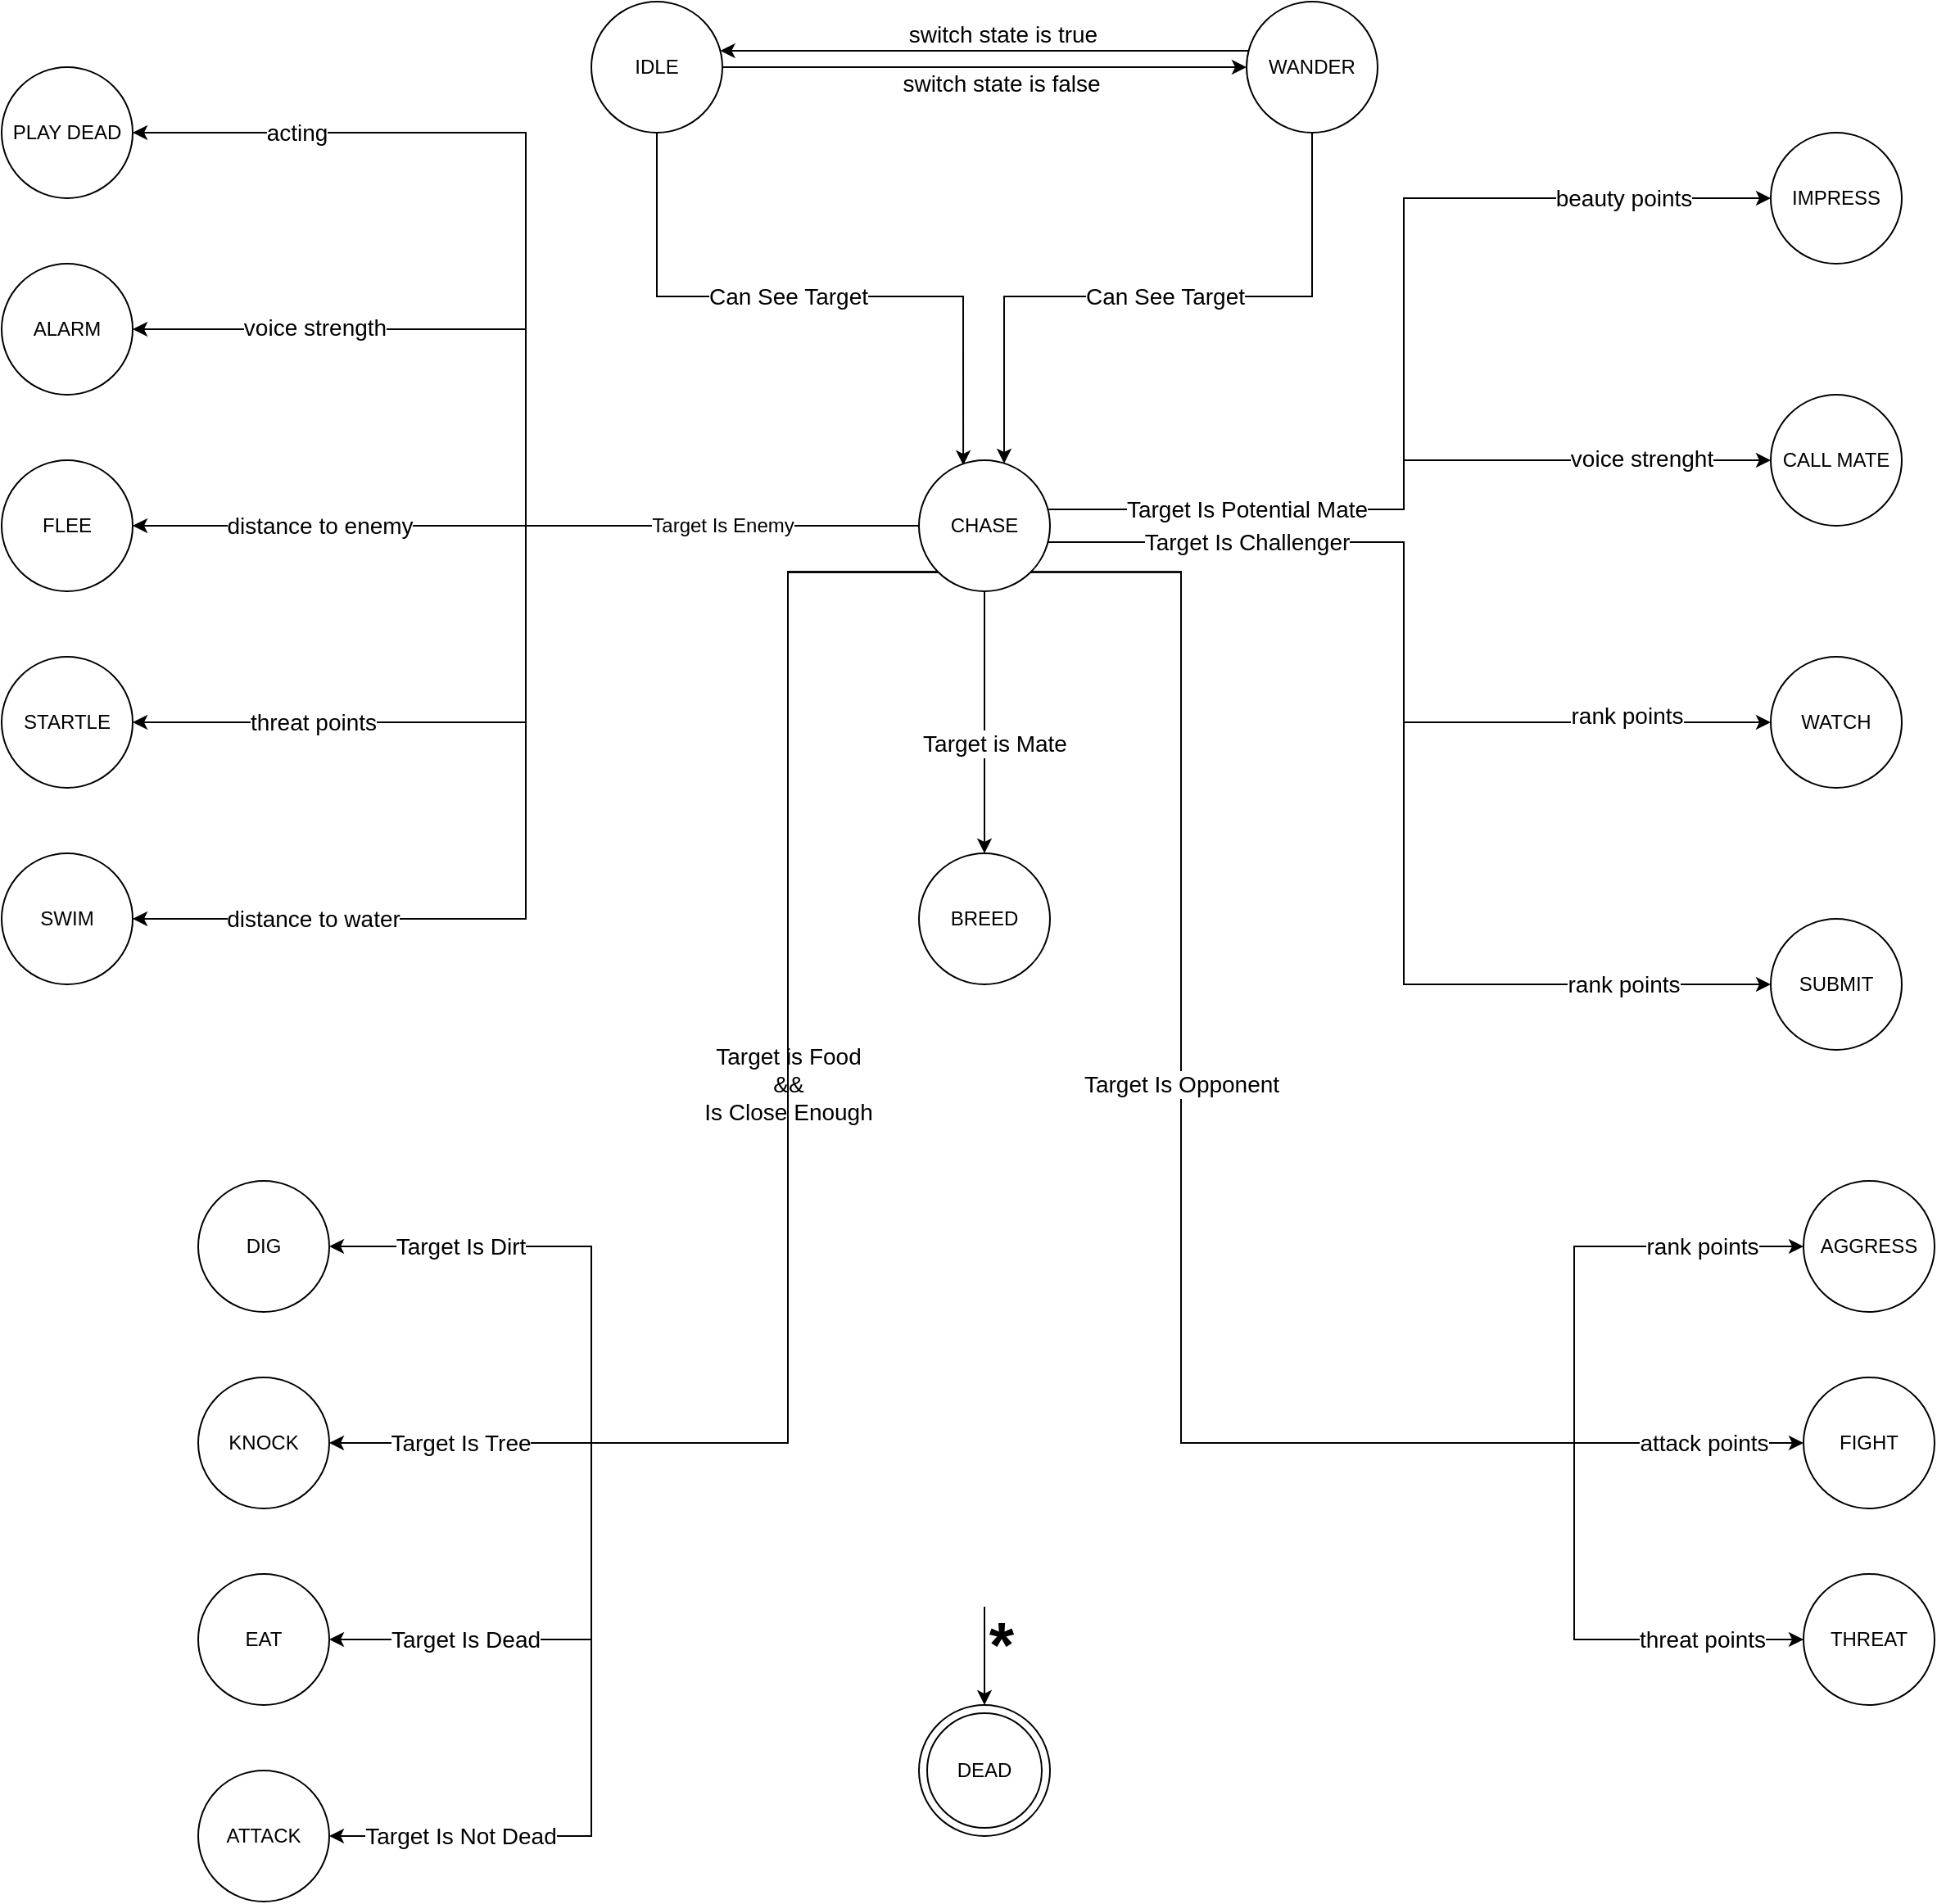 <mxfile version="10.5.9" type="device"><diagram id="9FJ5FN9_nJXupUkRu2GZ" name="Page-1"><mxGraphModel dx="2553" dy="1567" grid="1" gridSize="10" guides="1" tooltips="1" connect="1" arrows="1" fold="1" page="1" pageScale="1" pageWidth="850" pageHeight="1100" math="0" shadow="0"><root><mxCell id="0"/><mxCell id="1" parent="0"/><mxCell id="15StiV4Qc40zSr5shpv4-5" style="edgeStyle=orthogonalEdgeStyle;rounded=0;orthogonalLoop=1;jettySize=auto;html=1;entryX=0;entryY=0.5;entryDx=0;entryDy=0;curved=1;" edge="1" parent="1" source="15StiV4Qc40zSr5shpv4-1" target="15StiV4Qc40zSr5shpv4-3"><mxGeometry relative="1" as="geometry"/></mxCell><mxCell id="15StiV4Qc40zSr5shpv4-98" value="switch state is false" style="text;html=1;resizable=0;points=[];align=center;verticalAlign=middle;labelBackgroundColor=#ffffff;fontSize=14;" vertex="1" connectable="0" parent="15StiV4Qc40zSr5shpv4-5"><mxGeometry x="0.116" y="1" relative="1" as="geometry"><mxPoint x="-8.5" y="11" as="offset"/></mxGeometry></mxCell><mxCell id="15StiV4Qc40zSr5shpv4-26" style="edgeStyle=orthogonalEdgeStyle;rounded=0;orthogonalLoop=1;jettySize=auto;html=1;entryX=0.338;entryY=0.038;entryDx=0;entryDy=0;exitX=0.5;exitY=1;exitDx=0;exitDy=0;entryPerimeter=0;" edge="1" parent="1" source="15StiV4Qc40zSr5shpv4-1" target="15StiV4Qc40zSr5shpv4-21"><mxGeometry relative="1" as="geometry"/></mxCell><mxCell id="15StiV4Qc40zSr5shpv4-62" value="Can See Target" style="text;html=1;resizable=0;points=[];align=center;verticalAlign=middle;labelBackgroundColor=#ffffff;fontSize=14;" vertex="1" connectable="0" parent="15StiV4Qc40zSr5shpv4-26"><mxGeometry x="-0.108" y="-3" relative="1" as="geometry"><mxPoint x="6" y="-3" as="offset"/></mxGeometry></mxCell><mxCell id="15StiV4Qc40zSr5shpv4-1" value="IDLE" style="ellipse;whiteSpace=wrap;html=1;aspect=fixed;" vertex="1" parent="1"><mxGeometry x="40" y="80" width="80" height="80" as="geometry"/></mxCell><mxCell id="15StiV4Qc40zSr5shpv4-28" style="edgeStyle=orthogonalEdgeStyle;curved=1;rounded=0;orthogonalLoop=1;jettySize=auto;html=1;" edge="1" parent="1" source="15StiV4Qc40zSr5shpv4-3" target="15StiV4Qc40zSr5shpv4-1"><mxGeometry relative="1" as="geometry"><Array as="points"><mxPoint x="280" y="110"/><mxPoint x="280" y="110"/></Array></mxGeometry></mxCell><mxCell id="15StiV4Qc40zSr5shpv4-97" value="switch state is true" style="text;html=1;resizable=0;points=[];align=center;verticalAlign=middle;labelBackgroundColor=#ffffff;fontSize=14;" vertex="1" connectable="0" parent="15StiV4Qc40zSr5shpv4-28"><mxGeometry x="-0.23" y="3" relative="1" as="geometry"><mxPoint x="-27" y="-13" as="offset"/></mxGeometry></mxCell><mxCell id="15StiV4Qc40zSr5shpv4-29" style="edgeStyle=orthogonalEdgeStyle;rounded=0;orthogonalLoop=1;jettySize=auto;html=1;entryX=0.65;entryY=0.025;entryDx=0;entryDy=0;exitX=0.5;exitY=1;exitDx=0;exitDy=0;entryPerimeter=0;" edge="1" parent="1" source="15StiV4Qc40zSr5shpv4-3" target="15StiV4Qc40zSr5shpv4-21"><mxGeometry relative="1" as="geometry"/></mxCell><mxCell id="15StiV4Qc40zSr5shpv4-63" value="Can See Target" style="text;html=1;resizable=0;points=[];align=center;verticalAlign=middle;labelBackgroundColor=#ffffff;fontSize=14;" vertex="1" connectable="0" parent="15StiV4Qc40zSr5shpv4-29"><mxGeometry x="-0.123" y="-1" relative="1" as="geometry"><mxPoint x="-19" y="1" as="offset"/></mxGeometry></mxCell><mxCell id="15StiV4Qc40zSr5shpv4-3" value="WANDER" style="ellipse;whiteSpace=wrap;html=1;aspect=fixed;" vertex="1" parent="1"><mxGeometry x="440" y="80" width="80" height="80" as="geometry"/></mxCell><mxCell id="15StiV4Qc40zSr5shpv4-6" value="FLEE" style="ellipse;whiteSpace=wrap;html=1;aspect=fixed;" vertex="1" parent="1"><mxGeometry x="-320" y="360" width="80" height="80" as="geometry"/></mxCell><mxCell id="15StiV4Qc40zSr5shpv4-7" value="PLAY DEAD" style="ellipse;whiteSpace=wrap;html=1;aspect=fixed;" vertex="1" parent="1"><mxGeometry x="-320" y="120" width="80" height="80" as="geometry"/></mxCell><mxCell id="15StiV4Qc40zSr5shpv4-8" value="SWIM" style="ellipse;whiteSpace=wrap;html=1;aspect=fixed;" vertex="1" parent="1"><mxGeometry x="-320" y="600" width="80" height="80" as="geometry"/></mxCell><mxCell id="15StiV4Qc40zSr5shpv4-9" value="BREED" style="ellipse;whiteSpace=wrap;html=1;aspect=fixed;" vertex="1" parent="1"><mxGeometry x="240" y="600" width="80" height="80" as="geometry"/></mxCell><mxCell id="15StiV4Qc40zSr5shpv4-10" value="KNOCK" style="ellipse;whiteSpace=wrap;html=1;aspect=fixed;" vertex="1" parent="1"><mxGeometry x="-200" y="920" width="80" height="80" as="geometry"/></mxCell><mxCell id="15StiV4Qc40zSr5shpv4-11" value="WATCH" style="ellipse;whiteSpace=wrap;html=1;aspect=fixed;" vertex="1" parent="1"><mxGeometry x="760" y="480" width="80" height="80" as="geometry"/></mxCell><mxCell id="15StiV4Qc40zSr5shpv4-12" value="" style="ellipse;whiteSpace=wrap;html=1;aspect=fixed;" vertex="1" parent="1"><mxGeometry x="240" y="1120" width="80" height="80" as="geometry"/></mxCell><mxCell id="15StiV4Qc40zSr5shpv4-13" value="ALARM" style="ellipse;whiteSpace=wrap;html=1;aspect=fixed;" vertex="1" parent="1"><mxGeometry x="-320" y="240" width="80" height="80" as="geometry"/></mxCell><mxCell id="15StiV4Qc40zSr5shpv4-14" value="STARTLE" style="ellipse;whiteSpace=wrap;html=1;aspect=fixed;" vertex="1" parent="1"><mxGeometry x="-320" y="480" width="80" height="80" as="geometry"/></mxCell><mxCell id="15StiV4Qc40zSr5shpv4-15" value="DIG" style="ellipse;whiteSpace=wrap;html=1;aspect=fixed;" vertex="1" parent="1"><mxGeometry x="-200" y="800" width="80" height="80" as="geometry"/></mxCell><mxCell id="15StiV4Qc40zSr5shpv4-16" value="THREAT" style="ellipse;whiteSpace=wrap;html=1;aspect=fixed;" vertex="1" parent="1"><mxGeometry x="780" y="1040" width="80" height="80" as="geometry"/></mxCell><mxCell id="15StiV4Qc40zSr5shpv4-18" value="CALL MATE" style="ellipse;whiteSpace=wrap;html=1;aspect=fixed;" vertex="1" parent="1"><mxGeometry x="760" y="320" width="80" height="80" as="geometry"/></mxCell><mxCell id="15StiV4Qc40zSr5shpv4-19" value="SUBMIT" style="ellipse;whiteSpace=wrap;html=1;aspect=fixed;" vertex="1" parent="1"><mxGeometry x="760" y="640" width="80" height="80" as="geometry"/></mxCell><mxCell id="15StiV4Qc40zSr5shpv4-20" value="IMPRESS" style="ellipse;whiteSpace=wrap;html=1;aspect=fixed;" vertex="1" parent="1"><mxGeometry x="760" y="160" width="80" height="80" as="geometry"/></mxCell><mxCell id="15StiV4Qc40zSr5shpv4-30" style="edgeStyle=elbowEdgeStyle;rounded=0;orthogonalLoop=1;jettySize=auto;html=1;entryX=1;entryY=0.5;entryDx=0;entryDy=0;" edge="1" parent="1" source="15StiV4Qc40zSr5shpv4-21" target="15StiV4Qc40zSr5shpv4-13"><mxGeometry relative="1" as="geometry"/></mxCell><mxCell id="15StiV4Qc40zSr5shpv4-58" value="voice strength" style="text;html=1;resizable=0;points=[];align=center;verticalAlign=middle;labelBackgroundColor=#ffffff;fontSize=14;" vertex="1" connectable="0" parent="15StiV4Qc40zSr5shpv4-30"><mxGeometry x="0.63" y="-1" relative="1" as="geometry"><mxPoint as="offset"/></mxGeometry></mxCell><mxCell id="15StiV4Qc40zSr5shpv4-31" style="edgeStyle=elbowEdgeStyle;rounded=0;orthogonalLoop=1;jettySize=auto;html=1;entryX=1;entryY=0.5;entryDx=0;entryDy=0;" edge="1" parent="1" source="15StiV4Qc40zSr5shpv4-21" target="15StiV4Qc40zSr5shpv4-6"><mxGeometry relative="1" as="geometry"/></mxCell><mxCell id="15StiV4Qc40zSr5shpv4-59" value="distance to enemy" style="text;html=1;resizable=0;points=[];align=center;verticalAlign=middle;labelBackgroundColor=#ffffff;fontSize=14;" vertex="1" connectable="0" parent="15StiV4Qc40zSr5shpv4-31"><mxGeometry x="0.525" relative="1" as="geometry"><mxPoint as="offset"/></mxGeometry></mxCell><mxCell id="15StiV4Qc40zSr5shpv4-32" style="edgeStyle=elbowEdgeStyle;rounded=0;orthogonalLoop=1;jettySize=auto;html=1;entryX=1;entryY=0.5;entryDx=0;entryDy=0;" edge="1" parent="1" source="15StiV4Qc40zSr5shpv4-21" target="15StiV4Qc40zSr5shpv4-14"><mxGeometry relative="1" as="geometry"/></mxCell><mxCell id="15StiV4Qc40zSr5shpv4-60" value="threat points" style="text;html=1;resizable=0;points=[];align=center;verticalAlign=middle;labelBackgroundColor=#ffffff;fontSize=14;" vertex="1" connectable="0" parent="15StiV4Qc40zSr5shpv4-32"><mxGeometry x="0.653" y="-3" relative="1" as="geometry"><mxPoint x="6" y="3" as="offset"/></mxGeometry></mxCell><mxCell id="15StiV4Qc40zSr5shpv4-38" style="edgeStyle=orthogonalEdgeStyle;rounded=0;orthogonalLoop=1;jettySize=auto;html=1;entryX=1;entryY=0.5;entryDx=0;entryDy=0;" edge="1" parent="1" source="15StiV4Qc40zSr5shpv4-21" target="15StiV4Qc40zSr5shpv4-7"><mxGeometry relative="1" as="geometry"/></mxCell><mxCell id="15StiV4Qc40zSr5shpv4-56" value="&lt;font style=&quot;font-size: 14px;&quot;&gt;acting&lt;/font&gt;" style="text;html=1;resizable=0;points=[];align=center;verticalAlign=middle;labelBackgroundColor=#ffffff;fontSize=14;" vertex="1" connectable="0" parent="15StiV4Qc40zSr5shpv4-38"><mxGeometry x="0.625" y="-3" relative="1" as="geometry"><mxPoint x="-35" y="3" as="offset"/></mxGeometry></mxCell><mxCell id="15StiV4Qc40zSr5shpv4-39" style="edgeStyle=orthogonalEdgeStyle;rounded=0;orthogonalLoop=1;jettySize=auto;html=1;entryX=1;entryY=0.5;entryDx=0;entryDy=0;" edge="1" parent="1" source="15StiV4Qc40zSr5shpv4-21" target="15StiV4Qc40zSr5shpv4-8"><mxGeometry relative="1" as="geometry"/></mxCell><mxCell id="15StiV4Qc40zSr5shpv4-40" value="Target Is Enemy" style="text;html=1;resizable=0;points=[];align=center;verticalAlign=middle;labelBackgroundColor=#ffffff;" vertex="1" connectable="0" parent="15StiV4Qc40zSr5shpv4-39"><mxGeometry x="-0.628" y="-3" relative="1" as="geometry"><mxPoint x="14" y="3" as="offset"/></mxGeometry></mxCell><mxCell id="15StiV4Qc40zSr5shpv4-61" value="distance to water" style="text;html=1;resizable=0;points=[];align=center;verticalAlign=middle;labelBackgroundColor=#ffffff;fontSize=14;" vertex="1" connectable="0" parent="15StiV4Qc40zSr5shpv4-39"><mxGeometry x="0.731" y="1" relative="1" as="geometry"><mxPoint x="13" y="-1" as="offset"/></mxGeometry></mxCell><mxCell id="15StiV4Qc40zSr5shpv4-45" style="edgeStyle=orthogonalEdgeStyle;rounded=0;orthogonalLoop=1;jettySize=auto;html=1;entryX=0;entryY=0.5;entryDx=0;entryDy=0;exitX=1;exitY=1;exitDx=0;exitDy=0;" edge="1" parent="1" source="15StiV4Qc40zSr5shpv4-21" target="15StiV4Qc40zSr5shpv4-25"><mxGeometry relative="1" as="geometry"><Array as="points"><mxPoint x="400" y="428"/><mxPoint x="400" y="960"/><mxPoint x="640" y="960"/><mxPoint x="640" y="840"/></Array></mxGeometry></mxCell><mxCell id="15StiV4Qc40zSr5shpv4-78" value="rank points" style="text;html=1;resizable=0;points=[];align=center;verticalAlign=middle;labelBackgroundColor=#ffffff;fontSize=14;" vertex="1" connectable="0" parent="15StiV4Qc40zSr5shpv4-45"><mxGeometry x="0.907" y="2" relative="1" as="geometry"><mxPoint x="-10" y="2" as="offset"/></mxGeometry></mxCell><mxCell id="15StiV4Qc40zSr5shpv4-47" style="edgeStyle=orthogonalEdgeStyle;rounded=0;orthogonalLoop=1;jettySize=auto;html=1;exitX=1;exitY=1;exitDx=0;exitDy=0;entryX=0;entryY=0.5;entryDx=0;entryDy=0;" edge="1" parent="1" source="15StiV4Qc40zSr5shpv4-21" target="15StiV4Qc40zSr5shpv4-24"><mxGeometry relative="1" as="geometry"><Array as="points"><mxPoint x="400" y="428"/><mxPoint x="400" y="960"/><mxPoint x="770" y="960"/></Array></mxGeometry></mxCell><mxCell id="15StiV4Qc40zSr5shpv4-80" value="attack points" style="text;html=1;resizable=0;points=[];align=center;verticalAlign=middle;labelBackgroundColor=#ffffff;fontSize=14;" vertex="1" connectable="0" parent="15StiV4Qc40zSr5shpv4-47"><mxGeometry x="0.885" y="3" relative="1" as="geometry"><mxPoint x="-3" y="3" as="offset"/></mxGeometry></mxCell><mxCell id="15StiV4Qc40zSr5shpv4-49" style="edgeStyle=orthogonalEdgeStyle;rounded=0;orthogonalLoop=1;jettySize=auto;html=1;exitX=0;exitY=1;exitDx=0;exitDy=0;entryX=1;entryY=0.5;entryDx=0;entryDy=0;" edge="1" parent="1" source="15StiV4Qc40zSr5shpv4-21" target="15StiV4Qc40zSr5shpv4-15"><mxGeometry relative="1" as="geometry"><mxPoint x="-40" y="800" as="targetPoint"/><Array as="points"><mxPoint x="160" y="428"/><mxPoint x="160" y="960"/><mxPoint x="40" y="960"/><mxPoint x="40" y="840"/></Array></mxGeometry></mxCell><mxCell id="15StiV4Qc40zSr5shpv4-68" value="Target Is Dirt" style="text;html=1;resizable=0;points=[];align=center;verticalAlign=middle;labelBackgroundColor=#ffffff;fontSize=14;" vertex="1" connectable="0" parent="15StiV4Qc40zSr5shpv4-49"><mxGeometry x="0.867" y="1" relative="1" as="geometry"><mxPoint x="12" y="-1" as="offset"/></mxGeometry></mxCell><mxCell id="15StiV4Qc40zSr5shpv4-50" style="edgeStyle=orthogonalEdgeStyle;rounded=0;orthogonalLoop=1;jettySize=auto;html=1;exitX=0;exitY=1;exitDx=0;exitDy=0;entryX=1;entryY=0.5;entryDx=0;entryDy=0;" edge="1" parent="1" source="15StiV4Qc40zSr5shpv4-21" target="15StiV4Qc40zSr5shpv4-10"><mxGeometry relative="1" as="geometry"><mxPoint x="40" y="840" as="targetPoint"/><Array as="points"><mxPoint x="160" y="428"/><mxPoint x="160" y="960"/></Array></mxGeometry></mxCell><mxCell id="15StiV4Qc40zSr5shpv4-64" value="Target is Food&lt;br&gt;&amp;amp;&amp;amp;&lt;br&gt;Is Close Enough&lt;br&gt;" style="text;html=1;resizable=0;points=[];align=center;verticalAlign=middle;labelBackgroundColor=#ffffff;fontSize=14;" vertex="1" connectable="0" parent="15StiV4Qc40zSr5shpv4-50"><mxGeometry x="-0.391" y="3" relative="1" as="geometry"><mxPoint x="-3" y="129" as="offset"/></mxGeometry></mxCell><mxCell id="15StiV4Qc40zSr5shpv4-69" value="Target Is Tree" style="text;html=1;resizable=0;points=[];align=center;verticalAlign=middle;labelBackgroundColor=#ffffff;fontSize=14;" vertex="1" connectable="0" parent="15StiV4Qc40zSr5shpv4-50"><mxGeometry x="0.73" y="-3" relative="1" as="geometry"><mxPoint x="-42" y="3" as="offset"/></mxGeometry></mxCell><mxCell id="15StiV4Qc40zSr5shpv4-71" style="edgeStyle=orthogonalEdgeStyle;rounded=0;orthogonalLoop=1;jettySize=auto;html=1;exitX=0;exitY=1;exitDx=0;exitDy=0;entryX=1;entryY=0.5;entryDx=0;entryDy=0;fontSize=14;" edge="1" parent="1" source="15StiV4Qc40zSr5shpv4-21" target="15StiV4Qc40zSr5shpv4-70"><mxGeometry relative="1" as="geometry"><Array as="points"><mxPoint x="160" y="428"/><mxPoint x="160" y="960"/><mxPoint x="40" y="960"/><mxPoint x="40" y="1080"/></Array></mxGeometry></mxCell><mxCell id="15StiV4Qc40zSr5shpv4-72" value="Target Is Dead" style="text;html=1;resizable=0;points=[];align=center;verticalAlign=middle;labelBackgroundColor=#ffffff;fontSize=14;" vertex="1" connectable="0" parent="15StiV4Qc40zSr5shpv4-71"><mxGeometry x="0.838" relative="1" as="geometry"><mxPoint as="offset"/></mxGeometry></mxCell><mxCell id="15StiV4Qc40zSr5shpv4-73" style="edgeStyle=orthogonalEdgeStyle;rounded=0;orthogonalLoop=1;jettySize=auto;html=1;exitX=0;exitY=1;exitDx=0;exitDy=0;fontSize=14;entryX=1;entryY=0.5;entryDx=0;entryDy=0;" edge="1" parent="1" source="15StiV4Qc40zSr5shpv4-21" target="15StiV4Qc40zSr5shpv4-74"><mxGeometry relative="1" as="geometry"><mxPoint x="-120" y="1210" as="targetPoint"/><Array as="points"><mxPoint x="160" y="428"/><mxPoint x="160" y="960"/><mxPoint x="40" y="960"/><mxPoint x="40" y="1200"/></Array></mxGeometry></mxCell><mxCell id="15StiV4Qc40zSr5shpv4-75" value="Target Is Not Dead" style="text;html=1;resizable=0;points=[];align=center;verticalAlign=middle;labelBackgroundColor=#ffffff;fontSize=14;" vertex="1" connectable="0" parent="15StiV4Qc40zSr5shpv4-73"><mxGeometry x="0.806" y="2" relative="1" as="geometry"><mxPoint x="-31" y="-2" as="offset"/></mxGeometry></mxCell><mxCell id="15StiV4Qc40zSr5shpv4-84" style="edgeStyle=orthogonalEdgeStyle;rounded=0;orthogonalLoop=1;jettySize=auto;html=1;entryX=0;entryY=0.5;entryDx=0;entryDy=0;fontSize=14;" edge="1" parent="1" source="15StiV4Qc40zSr5shpv4-21" target="15StiV4Qc40zSr5shpv4-11"><mxGeometry relative="1" as="geometry"><Array as="points"><mxPoint x="536" y="410"/><mxPoint x="536" y="520"/><mxPoint x="750" y="520"/></Array></mxGeometry></mxCell><mxCell id="15StiV4Qc40zSr5shpv4-95" value="rank points" style="text;html=1;resizable=0;points=[];align=center;verticalAlign=middle;labelBackgroundColor=#ffffff;fontSize=14;" vertex="1" connectable="0" parent="15StiV4Qc40zSr5shpv4-84"><mxGeometry x="0.679" y="4" relative="1" as="geometry"><mxPoint as="offset"/></mxGeometry></mxCell><mxCell id="15StiV4Qc40zSr5shpv4-85" style="edgeStyle=orthogonalEdgeStyle;rounded=0;orthogonalLoop=1;jettySize=auto;html=1;entryX=0;entryY=0.5;entryDx=0;entryDy=0;fontSize=14;" edge="1" parent="1" source="15StiV4Qc40zSr5shpv4-21" target="15StiV4Qc40zSr5shpv4-19"><mxGeometry relative="1" as="geometry"><Array as="points"><mxPoint x="536" y="410"/><mxPoint x="536" y="680"/><mxPoint x="750" y="680"/></Array></mxGeometry></mxCell><mxCell id="15StiV4Qc40zSr5shpv4-94" value="Target Is Challenger" style="text;html=1;resizable=0;points=[];align=center;verticalAlign=middle;labelBackgroundColor=#ffffff;fontSize=14;" vertex="1" connectable="0" parent="15StiV4Qc40zSr5shpv4-85"><mxGeometry x="-0.595" y="6" relative="1" as="geometry"><mxPoint x="-23" y="6" as="offset"/></mxGeometry></mxCell><mxCell id="15StiV4Qc40zSr5shpv4-96" value="rank points" style="text;html=1;resizable=0;points=[];align=center;verticalAlign=middle;labelBackgroundColor=#ffffff;fontSize=14;" vertex="1" connectable="0" parent="15StiV4Qc40zSr5shpv4-85"><mxGeometry x="0.751" y="-3" relative="1" as="geometry"><mxPoint x="-1.5" y="-3" as="offset"/></mxGeometry></mxCell><mxCell id="15StiV4Qc40zSr5shpv4-87" style="edgeStyle=orthogonalEdgeStyle;rounded=0;orthogonalLoop=1;jettySize=auto;html=1;entryX=0.5;entryY=0;entryDx=0;entryDy=0;fontSize=14;" edge="1" parent="1" source="15StiV4Qc40zSr5shpv4-21" target="15StiV4Qc40zSr5shpv4-9"><mxGeometry relative="1" as="geometry"/></mxCell><mxCell id="15StiV4Qc40zSr5shpv4-88" value="Target is Mate" style="text;html=1;resizable=0;points=[];align=center;verticalAlign=middle;labelBackgroundColor=#ffffff;fontSize=14;" vertex="1" connectable="0" parent="15StiV4Qc40zSr5shpv4-87"><mxGeometry x="0.163" y="6" relative="1" as="geometry"><mxPoint as="offset"/></mxGeometry></mxCell><mxCell id="15StiV4Qc40zSr5shpv4-89" style="edgeStyle=orthogonalEdgeStyle;rounded=0;orthogonalLoop=1;jettySize=auto;html=1;entryX=0;entryY=0.5;entryDx=0;entryDy=0;fontSize=14;" edge="1" parent="1" source="15StiV4Qc40zSr5shpv4-21" target="15StiV4Qc40zSr5shpv4-18"><mxGeometry relative="1" as="geometry"><Array as="points"><mxPoint x="536" y="390"/><mxPoint x="536" y="360"/></Array></mxGeometry></mxCell><mxCell id="15StiV4Qc40zSr5shpv4-91" value="voice strenght" style="text;html=1;resizable=0;points=[];align=center;verticalAlign=middle;labelBackgroundColor=#ffffff;fontSize=14;" vertex="1" connectable="0" parent="15StiV4Qc40zSr5shpv4-89"><mxGeometry x="0.666" y="1" relative="1" as="geometry"><mxPoint as="offset"/></mxGeometry></mxCell><mxCell id="15StiV4Qc40zSr5shpv4-90" style="edgeStyle=orthogonalEdgeStyle;rounded=0;orthogonalLoop=1;jettySize=auto;html=1;entryX=0;entryY=0.5;entryDx=0;entryDy=0;fontSize=14;" edge="1" parent="1" source="15StiV4Qc40zSr5shpv4-21" target="15StiV4Qc40zSr5shpv4-20"><mxGeometry relative="1" as="geometry"><Array as="points"><mxPoint x="536" y="390"/><mxPoint x="536" y="200"/></Array></mxGeometry></mxCell><mxCell id="15StiV4Qc40zSr5shpv4-92" value="beauty points" style="text;html=1;resizable=0;points=[];align=center;verticalAlign=middle;labelBackgroundColor=#ffffff;fontSize=14;" vertex="1" connectable="0" parent="15StiV4Qc40zSr5shpv4-90"><mxGeometry x="0.579" y="3" relative="1" as="geometry"><mxPoint x="42.5" y="3" as="offset"/></mxGeometry></mxCell><mxCell id="15StiV4Qc40zSr5shpv4-93" value="Target Is Potential Mate" style="text;html=1;resizable=0;points=[];align=center;verticalAlign=middle;labelBackgroundColor=#ffffff;fontSize=14;" vertex="1" connectable="0" parent="15StiV4Qc40zSr5shpv4-90"><mxGeometry x="-0.603" y="-4" relative="1" as="geometry"><mxPoint x="-4.5" y="-4" as="offset"/></mxGeometry></mxCell><mxCell id="15StiV4Qc40zSr5shpv4-21" value="CHASE" style="ellipse;whiteSpace=wrap;html=1;aspect=fixed;" vertex="1" parent="1"><mxGeometry x="240" y="360" width="80" height="80" as="geometry"/></mxCell><mxCell id="15StiV4Qc40zSr5shpv4-22" value="DEAD" style="ellipse;whiteSpace=wrap;html=1;aspect=fixed;" vertex="1" parent="1"><mxGeometry x="245" y="1125" width="70" height="70" as="geometry"/></mxCell><mxCell id="15StiV4Qc40zSr5shpv4-24" value="FIGHT" style="ellipse;whiteSpace=wrap;html=1;aspect=fixed;" vertex="1" parent="1"><mxGeometry x="780" y="920" width="80" height="80" as="geometry"/></mxCell><mxCell id="15StiV4Qc40zSr5shpv4-25" value="AGGRESS" style="ellipse;whiteSpace=wrap;html=1;aspect=fixed;" vertex="1" parent="1"><mxGeometry x="780" y="800" width="80" height="80" as="geometry"/></mxCell><mxCell id="15StiV4Qc40zSr5shpv4-53" value="" style="endArrow=classic;html=1;" edge="1" parent="1"><mxGeometry width="50" height="50" relative="1" as="geometry"><mxPoint x="280" y="1060" as="sourcePoint"/><mxPoint x="280" y="1120" as="targetPoint"/></mxGeometry></mxCell><mxCell id="15StiV4Qc40zSr5shpv4-54" value="*" style="text;html=1;resizable=0;points=[];autosize=1;align=center;verticalAlign=bottom;spacingTop=-4;fontStyle=1;fontSize=39;" vertex="1" parent="1"><mxGeometry x="280" y="1090" width="20" height="20" as="geometry"/></mxCell><mxCell id="15StiV4Qc40zSr5shpv4-70" value="EAT" style="ellipse;whiteSpace=wrap;html=1;aspect=fixed;" vertex="1" parent="1"><mxGeometry x="-200" y="1040" width="80" height="80" as="geometry"/></mxCell><mxCell id="15StiV4Qc40zSr5shpv4-74" value="ATTACK" style="ellipse;whiteSpace=wrap;html=1;aspect=fixed;" vertex="1" parent="1"><mxGeometry x="-200" y="1160" width="80" height="80" as="geometry"/></mxCell><mxCell id="15StiV4Qc40zSr5shpv4-81" style="edgeStyle=orthogonalEdgeStyle;rounded=0;orthogonalLoop=1;jettySize=auto;html=1;exitX=1;exitY=1;exitDx=0;exitDy=0;entryX=0;entryY=0.5;entryDx=0;entryDy=0;" edge="1" parent="1" source="15StiV4Qc40zSr5shpv4-21" target="15StiV4Qc40zSr5shpv4-16"><mxGeometry relative="1" as="geometry"><mxPoint x="308" y="428" as="sourcePoint"/><mxPoint x="770" y="1050" as="targetPoint"/><Array as="points"><mxPoint x="400" y="428"/><mxPoint x="400" y="960"/><mxPoint x="640" y="960"/><mxPoint x="640" y="1080"/></Array></mxGeometry></mxCell><mxCell id="15StiV4Qc40zSr5shpv4-82" value="Target Is Opponent" style="text;html=1;resizable=0;points=[];align=center;verticalAlign=middle;labelBackgroundColor=#ffffff;fontSize=14;" vertex="1" connectable="0" parent="15StiV4Qc40zSr5shpv4-81"><mxGeometry x="-0.309" y="1" relative="1" as="geometry"><mxPoint x="-1" y="16" as="offset"/></mxGeometry></mxCell><mxCell id="15StiV4Qc40zSr5shpv4-83" value="threat points" style="text;html=1;resizable=0;points=[];align=center;verticalAlign=middle;labelBackgroundColor=#ffffff;fontSize=14;" vertex="1" connectable="0" parent="15StiV4Qc40zSr5shpv4-81"><mxGeometry x="0.915" y="3" relative="1" as="geometry"><mxPoint x="-14" y="3" as="offset"/></mxGeometry></mxCell></root></mxGraphModel></diagram></mxfile>